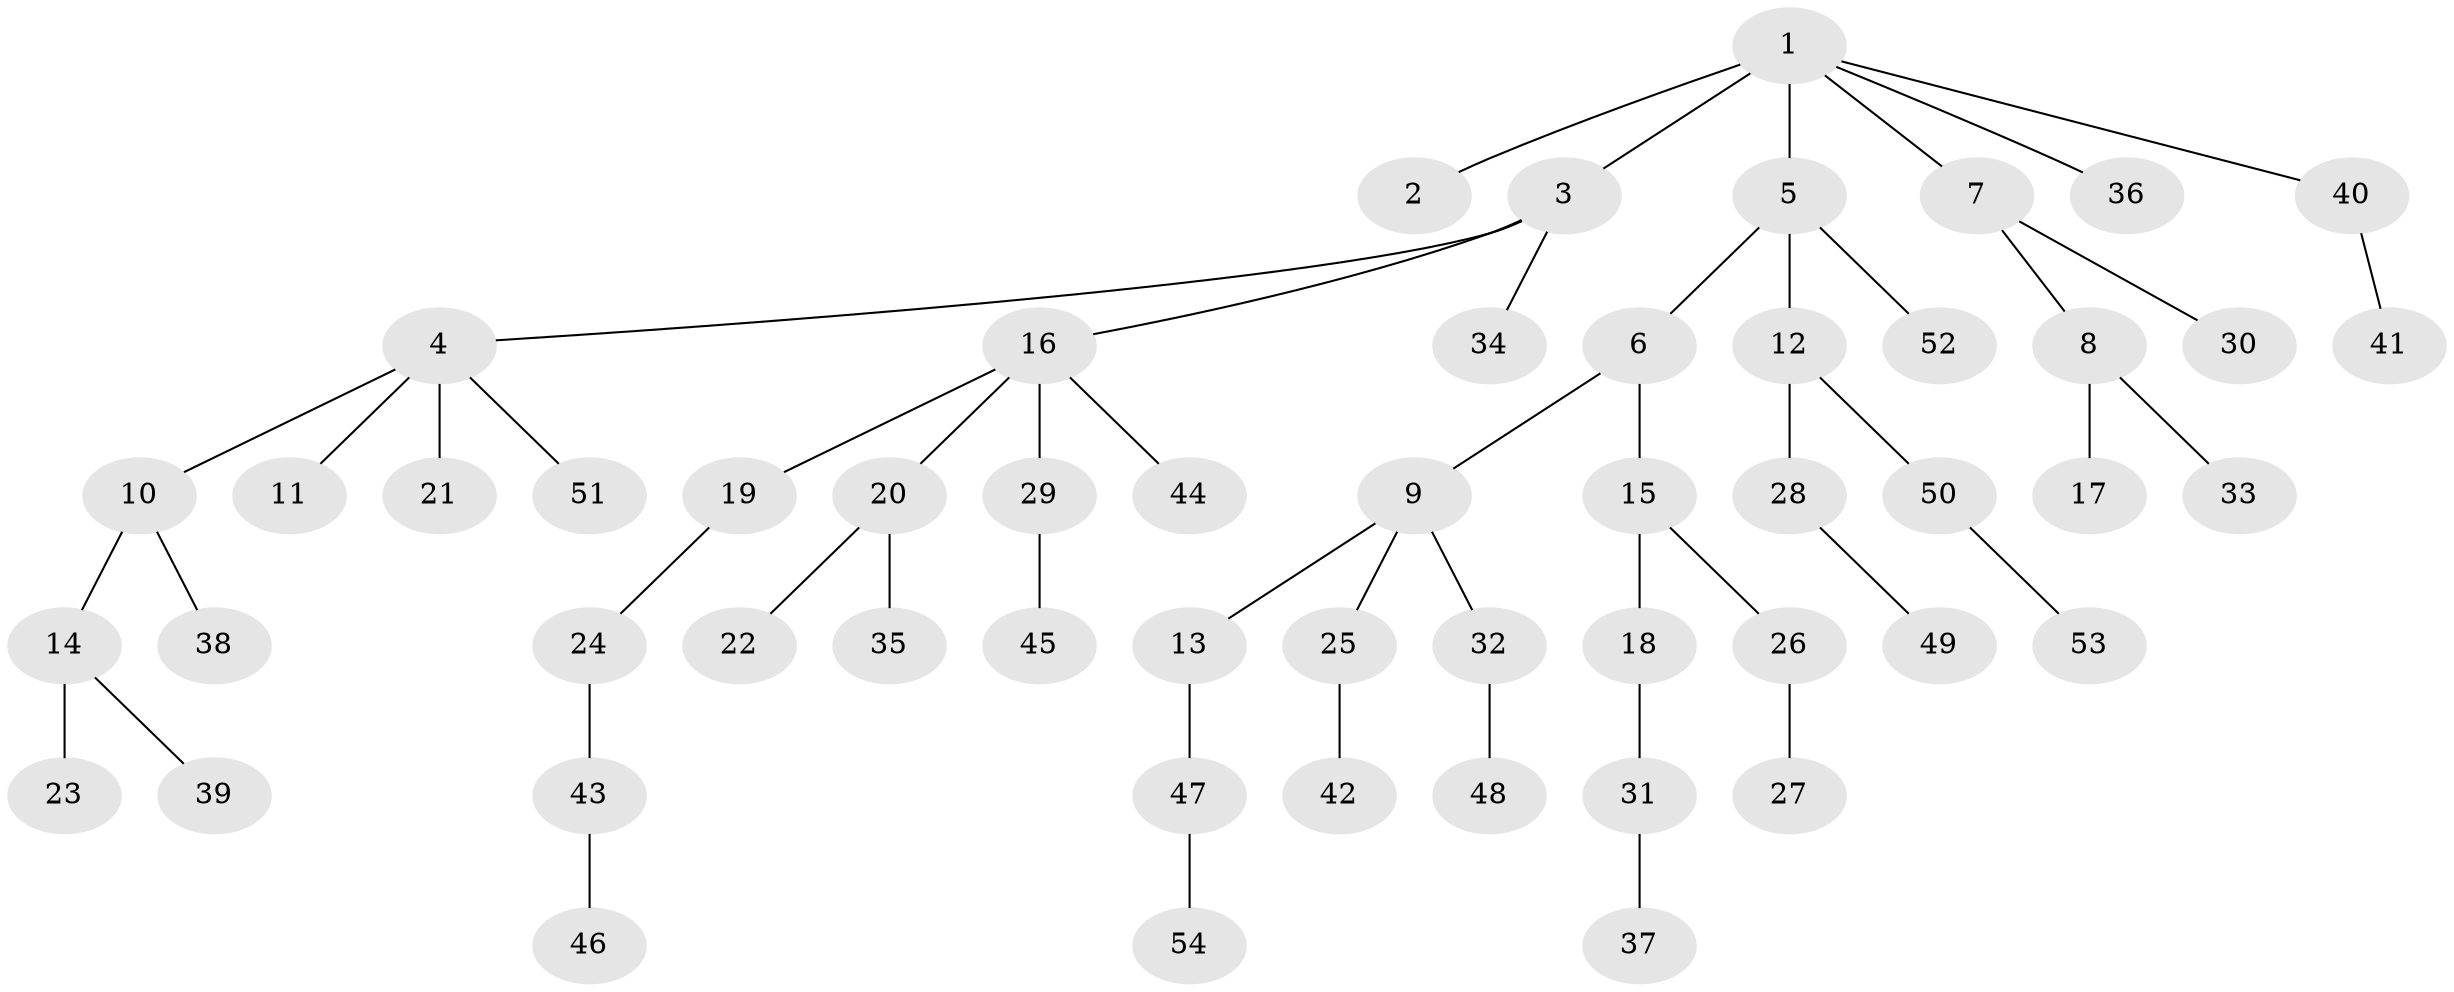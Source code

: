 // original degree distribution, {8: 0.009345794392523364, 1: 0.48598130841121495, 5: 0.037383177570093455, 4: 0.06542056074766354, 3: 0.1308411214953271, 2: 0.2616822429906542, 6: 0.009345794392523364}
// Generated by graph-tools (version 1.1) at 2025/36/03/09/25 02:36:34]
// undirected, 54 vertices, 53 edges
graph export_dot {
graph [start="1"]
  node [color=gray90,style=filled];
  1;
  2;
  3;
  4;
  5;
  6;
  7;
  8;
  9;
  10;
  11;
  12;
  13;
  14;
  15;
  16;
  17;
  18;
  19;
  20;
  21;
  22;
  23;
  24;
  25;
  26;
  27;
  28;
  29;
  30;
  31;
  32;
  33;
  34;
  35;
  36;
  37;
  38;
  39;
  40;
  41;
  42;
  43;
  44;
  45;
  46;
  47;
  48;
  49;
  50;
  51;
  52;
  53;
  54;
  1 -- 2 [weight=2.0];
  1 -- 3 [weight=1.0];
  1 -- 5 [weight=1.0];
  1 -- 7 [weight=1.0];
  1 -- 36 [weight=1.0];
  1 -- 40 [weight=1.0];
  3 -- 4 [weight=1.0];
  3 -- 16 [weight=1.0];
  3 -- 34 [weight=1.0];
  4 -- 10 [weight=1.0];
  4 -- 11 [weight=1.0];
  4 -- 21 [weight=1.0];
  4 -- 51 [weight=1.0];
  5 -- 6 [weight=1.0];
  5 -- 12 [weight=1.0];
  5 -- 52 [weight=1.0];
  6 -- 9 [weight=1.0];
  6 -- 15 [weight=1.0];
  7 -- 8 [weight=1.0];
  7 -- 30 [weight=1.0];
  8 -- 17 [weight=2.0];
  8 -- 33 [weight=1.0];
  9 -- 13 [weight=1.0];
  9 -- 25 [weight=1.0];
  9 -- 32 [weight=1.0];
  10 -- 14 [weight=1.0];
  10 -- 38 [weight=1.0];
  12 -- 28 [weight=1.0];
  12 -- 50 [weight=1.0];
  13 -- 47 [weight=2.0];
  14 -- 23 [weight=3.0];
  14 -- 39 [weight=1.0];
  15 -- 18 [weight=2.0];
  15 -- 26 [weight=1.0];
  16 -- 19 [weight=1.0];
  16 -- 20 [weight=1.0];
  16 -- 29 [weight=1.0];
  16 -- 44 [weight=1.0];
  18 -- 31 [weight=1.0];
  19 -- 24 [weight=1.0];
  20 -- 22 [weight=1.0];
  20 -- 35 [weight=3.0];
  24 -- 43 [weight=1.0];
  25 -- 42 [weight=1.0];
  26 -- 27 [weight=3.0];
  28 -- 49 [weight=1.0];
  29 -- 45 [weight=2.0];
  31 -- 37 [weight=3.0];
  32 -- 48 [weight=1.0];
  40 -- 41 [weight=1.0];
  43 -- 46 [weight=1.0];
  47 -- 54 [weight=1.0];
  50 -- 53 [weight=1.0];
}
